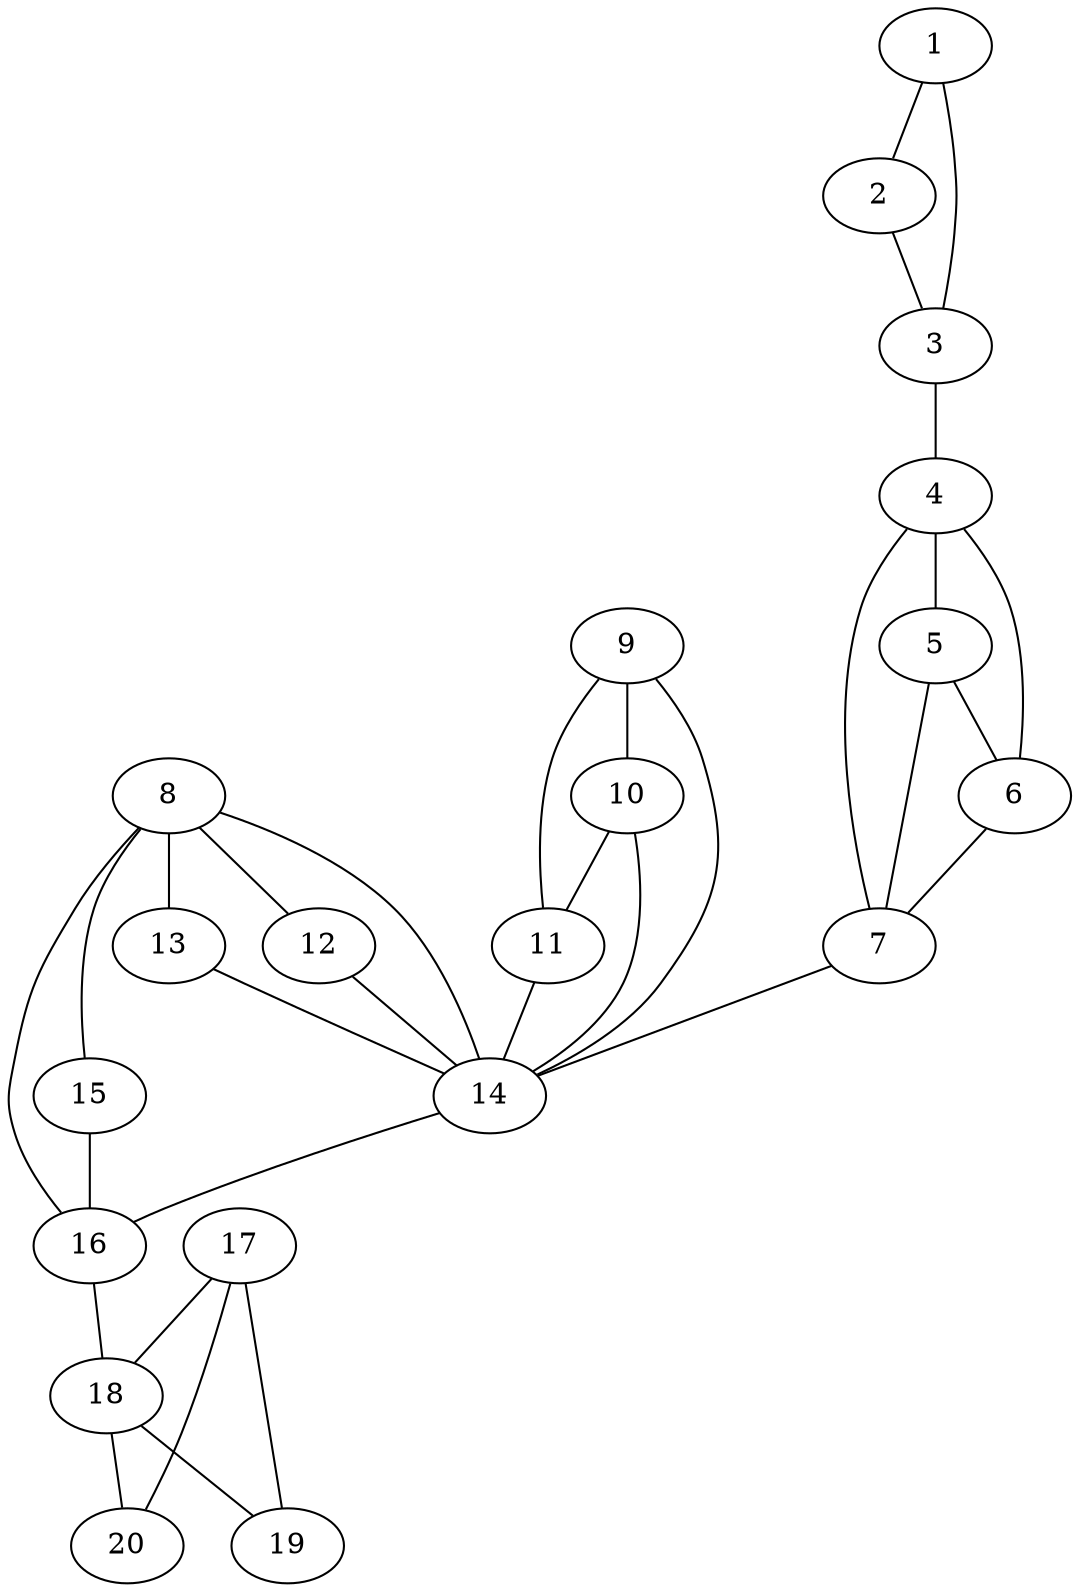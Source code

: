 graph {
	9--10;
	9--11;
	9--14;
	5--6;
	5--7;
	7--14;
	6--7;
	10--11;
	10--14;
	16--18;
	2--3;
	3--4;
	12--14;
	14--16;
	15--16;
	17--18;
	17--19;
	17--20;
	18--19;
	18--20;
	4--5;
	4--6;
	4--7;
	8--12;
	8--13;
	8--14;
	8--15;
	8--16;
	13--14;
	1--2;
	1--3;
	11--14;
}